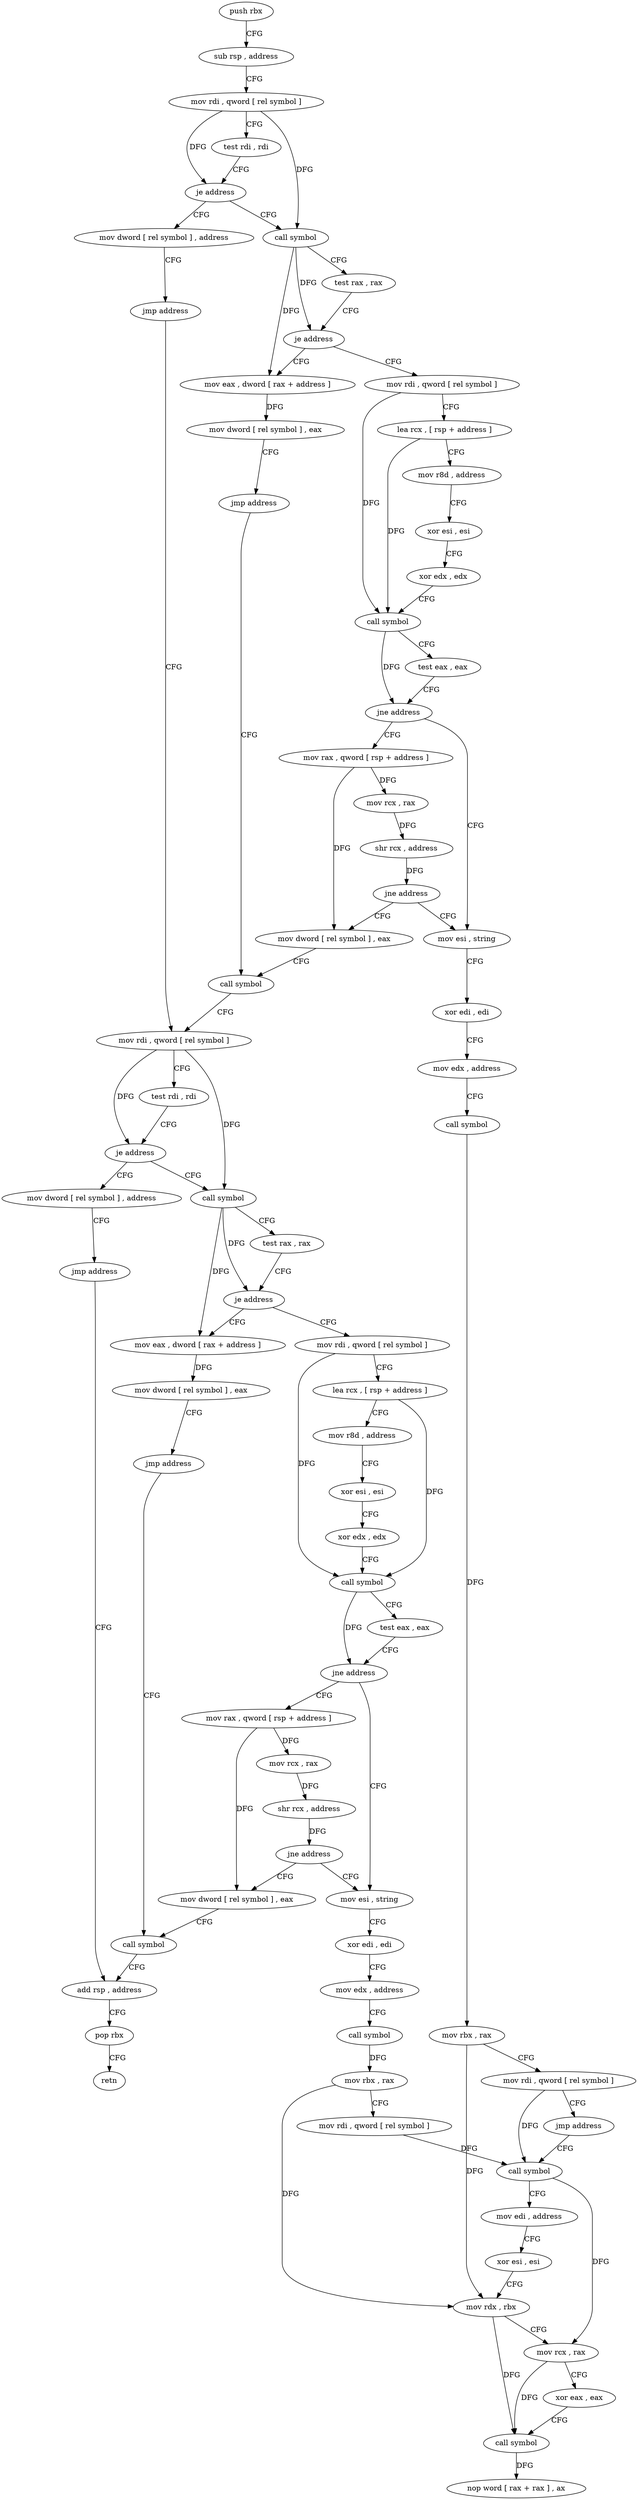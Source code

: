 digraph "func" {
"4208912" [label = "push rbx" ]
"4208913" [label = "sub rsp , address" ]
"4208917" [label = "mov rdi , qword [ rel symbol ]" ]
"4208924" [label = "test rdi , rdi" ]
"4208927" [label = "je address" ]
"4208950" [label = "mov dword [ rel symbol ] , address" ]
"4208929" [label = "call symbol" ]
"4208960" [label = "jmp address" ]
"4209022" [label = "mov rdi , qword [ rel symbol ]" ]
"4208934" [label = "test rax , rax" ]
"4208937" [label = "je address" ]
"4208962" [label = "mov rdi , qword [ rel symbol ]" ]
"4208939" [label = "mov eax , dword [ rax + address ]" ]
"4209029" [label = "test rdi , rdi" ]
"4209032" [label = "je address" ]
"4209055" [label = "mov dword [ rel symbol ] , address" ]
"4209034" [label = "call symbol" ]
"4208969" [label = "lea rcx , [ rsp + address ]" ]
"4208974" [label = "mov r8d , address" ]
"4208980" [label = "xor esi , esi" ]
"4208982" [label = "xor edx , edx" ]
"4208984" [label = "call symbol" ]
"4208989" [label = "test eax , eax" ]
"4208991" [label = "jne address" ]
"4209129" [label = "mov esi , string" ]
"4208997" [label = "mov rax , qword [ rsp + address ]" ]
"4208942" [label = "mov dword [ rel symbol ] , eax" ]
"4208948" [label = "jmp address" ]
"4209017" [label = "call symbol" ]
"4209065" [label = "jmp address" ]
"4209123" [label = "add rsp , address" ]
"4209039" [label = "test rax , rax" ]
"4209042" [label = "je address" ]
"4209067" [label = "mov rdi , qword [ rel symbol ]" ]
"4209044" [label = "mov eax , dword [ rax + address ]" ]
"4209134" [label = "xor edi , edi" ]
"4209136" [label = "mov edx , address" ]
"4209141" [label = "call symbol" ]
"4209146" [label = "mov rbx , rax" ]
"4209149" [label = "mov rdi , qword [ rel symbol ]" ]
"4209156" [label = "jmp address" ]
"4209185" [label = "call symbol" ]
"4209002" [label = "mov rcx , rax" ]
"4209005" [label = "shr rcx , address" ]
"4209009" [label = "jne address" ]
"4209011" [label = "mov dword [ rel symbol ] , eax" ]
"4209127" [label = "pop rbx" ]
"4209128" [label = "retn" ]
"4209074" [label = "lea rcx , [ rsp + address ]" ]
"4209079" [label = "mov r8d , address" ]
"4209085" [label = "xor esi , esi" ]
"4209087" [label = "xor edx , edx" ]
"4209089" [label = "call symbol" ]
"4209094" [label = "test eax , eax" ]
"4209096" [label = "jne address" ]
"4209158" [label = "mov esi , string" ]
"4209098" [label = "mov rax , qword [ rsp + address ]" ]
"4209047" [label = "mov dword [ rel symbol ] , eax" ]
"4209053" [label = "jmp address" ]
"4209118" [label = "call symbol" ]
"4209190" [label = "mov edi , address" ]
"4209195" [label = "xor esi , esi" ]
"4209197" [label = "mov rdx , rbx" ]
"4209200" [label = "mov rcx , rax" ]
"4209203" [label = "xor eax , eax" ]
"4209205" [label = "call symbol" ]
"4209210" [label = "nop word [ rax + rax ] , ax" ]
"4209163" [label = "xor edi , edi" ]
"4209165" [label = "mov edx , address" ]
"4209170" [label = "call symbol" ]
"4209175" [label = "mov rbx , rax" ]
"4209178" [label = "mov rdi , qword [ rel symbol ]" ]
"4209103" [label = "mov rcx , rax" ]
"4209106" [label = "shr rcx , address" ]
"4209110" [label = "jne address" ]
"4209112" [label = "mov dword [ rel symbol ] , eax" ]
"4208912" -> "4208913" [ label = "CFG" ]
"4208913" -> "4208917" [ label = "CFG" ]
"4208917" -> "4208924" [ label = "CFG" ]
"4208917" -> "4208927" [ label = "DFG" ]
"4208917" -> "4208929" [ label = "DFG" ]
"4208924" -> "4208927" [ label = "CFG" ]
"4208927" -> "4208950" [ label = "CFG" ]
"4208927" -> "4208929" [ label = "CFG" ]
"4208950" -> "4208960" [ label = "CFG" ]
"4208929" -> "4208934" [ label = "CFG" ]
"4208929" -> "4208937" [ label = "DFG" ]
"4208929" -> "4208939" [ label = "DFG" ]
"4208960" -> "4209022" [ label = "CFG" ]
"4209022" -> "4209029" [ label = "CFG" ]
"4209022" -> "4209032" [ label = "DFG" ]
"4209022" -> "4209034" [ label = "DFG" ]
"4208934" -> "4208937" [ label = "CFG" ]
"4208937" -> "4208962" [ label = "CFG" ]
"4208937" -> "4208939" [ label = "CFG" ]
"4208962" -> "4208969" [ label = "CFG" ]
"4208962" -> "4208984" [ label = "DFG" ]
"4208939" -> "4208942" [ label = "DFG" ]
"4209029" -> "4209032" [ label = "CFG" ]
"4209032" -> "4209055" [ label = "CFG" ]
"4209032" -> "4209034" [ label = "CFG" ]
"4209055" -> "4209065" [ label = "CFG" ]
"4209034" -> "4209039" [ label = "CFG" ]
"4209034" -> "4209042" [ label = "DFG" ]
"4209034" -> "4209044" [ label = "DFG" ]
"4208969" -> "4208974" [ label = "CFG" ]
"4208969" -> "4208984" [ label = "DFG" ]
"4208974" -> "4208980" [ label = "CFG" ]
"4208980" -> "4208982" [ label = "CFG" ]
"4208982" -> "4208984" [ label = "CFG" ]
"4208984" -> "4208989" [ label = "CFG" ]
"4208984" -> "4208991" [ label = "DFG" ]
"4208989" -> "4208991" [ label = "CFG" ]
"4208991" -> "4209129" [ label = "CFG" ]
"4208991" -> "4208997" [ label = "CFG" ]
"4209129" -> "4209134" [ label = "CFG" ]
"4208997" -> "4209002" [ label = "DFG" ]
"4208997" -> "4209011" [ label = "DFG" ]
"4208942" -> "4208948" [ label = "CFG" ]
"4208948" -> "4209017" [ label = "CFG" ]
"4209017" -> "4209022" [ label = "CFG" ]
"4209065" -> "4209123" [ label = "CFG" ]
"4209123" -> "4209127" [ label = "CFG" ]
"4209039" -> "4209042" [ label = "CFG" ]
"4209042" -> "4209067" [ label = "CFG" ]
"4209042" -> "4209044" [ label = "CFG" ]
"4209067" -> "4209074" [ label = "CFG" ]
"4209067" -> "4209089" [ label = "DFG" ]
"4209044" -> "4209047" [ label = "DFG" ]
"4209134" -> "4209136" [ label = "CFG" ]
"4209136" -> "4209141" [ label = "CFG" ]
"4209141" -> "4209146" [ label = "DFG" ]
"4209146" -> "4209149" [ label = "CFG" ]
"4209146" -> "4209197" [ label = "DFG" ]
"4209149" -> "4209156" [ label = "CFG" ]
"4209149" -> "4209185" [ label = "DFG" ]
"4209156" -> "4209185" [ label = "CFG" ]
"4209185" -> "4209190" [ label = "CFG" ]
"4209185" -> "4209200" [ label = "DFG" ]
"4209002" -> "4209005" [ label = "DFG" ]
"4209005" -> "4209009" [ label = "DFG" ]
"4209009" -> "4209129" [ label = "CFG" ]
"4209009" -> "4209011" [ label = "CFG" ]
"4209011" -> "4209017" [ label = "CFG" ]
"4209127" -> "4209128" [ label = "CFG" ]
"4209074" -> "4209079" [ label = "CFG" ]
"4209074" -> "4209089" [ label = "DFG" ]
"4209079" -> "4209085" [ label = "CFG" ]
"4209085" -> "4209087" [ label = "CFG" ]
"4209087" -> "4209089" [ label = "CFG" ]
"4209089" -> "4209094" [ label = "CFG" ]
"4209089" -> "4209096" [ label = "DFG" ]
"4209094" -> "4209096" [ label = "CFG" ]
"4209096" -> "4209158" [ label = "CFG" ]
"4209096" -> "4209098" [ label = "CFG" ]
"4209158" -> "4209163" [ label = "CFG" ]
"4209098" -> "4209103" [ label = "DFG" ]
"4209098" -> "4209112" [ label = "DFG" ]
"4209047" -> "4209053" [ label = "CFG" ]
"4209053" -> "4209118" [ label = "CFG" ]
"4209118" -> "4209123" [ label = "CFG" ]
"4209190" -> "4209195" [ label = "CFG" ]
"4209195" -> "4209197" [ label = "CFG" ]
"4209197" -> "4209200" [ label = "CFG" ]
"4209197" -> "4209205" [ label = "DFG" ]
"4209200" -> "4209203" [ label = "CFG" ]
"4209200" -> "4209205" [ label = "DFG" ]
"4209203" -> "4209205" [ label = "CFG" ]
"4209205" -> "4209210" [ label = "DFG" ]
"4209163" -> "4209165" [ label = "CFG" ]
"4209165" -> "4209170" [ label = "CFG" ]
"4209170" -> "4209175" [ label = "DFG" ]
"4209175" -> "4209178" [ label = "CFG" ]
"4209175" -> "4209197" [ label = "DFG" ]
"4209178" -> "4209185" [ label = "DFG" ]
"4209103" -> "4209106" [ label = "DFG" ]
"4209106" -> "4209110" [ label = "DFG" ]
"4209110" -> "4209158" [ label = "CFG" ]
"4209110" -> "4209112" [ label = "CFG" ]
"4209112" -> "4209118" [ label = "CFG" ]
}
